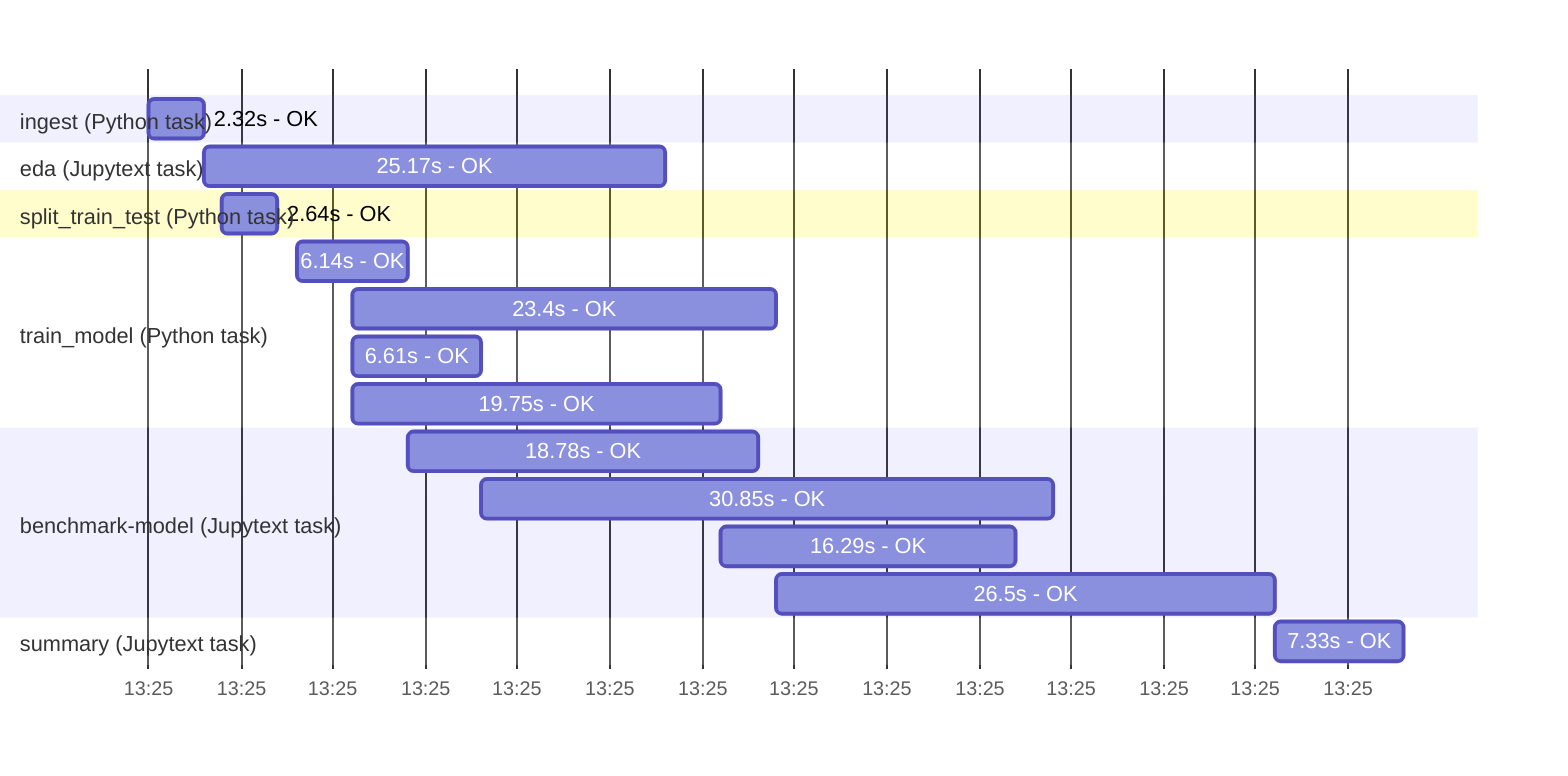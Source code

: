 gantt
    %% Mermaid input file for drawing Gantt chart of runlog runtimes
    %% See https://mermaid-js.github.io/mermaid/#/gantt
    %%
    axisFormat %H:%M
    %%
    %% Give timestamps as unix timestamps (ms)
    dateFormat x
    %%
    section ingest (Python task)
    2.32s - OK : , 1689921320 , 1689921323 
    section eda (Jupytext task)
    25.17s - OK : , 1689921323 , 1689921348 
    section split_train_test (Python task)
    2.64s - OK : , 1689921324 , 1689921327 
    section train_model (Python task)
    6.14s - OK : , 1689921328 , 1689921334 
    section train_model (Python task)
    23.4s - OK : , 1689921331 , 1689921354 
    section train_model (Python task)
    6.61s - OK : , 1689921331 , 1689921338 
    section train_model (Python task)
    19.75s - OK : , 1689921331 , 1689921351 
    section benchmark-model (Jupytext task)
    18.78s - OK : , 1689921334 , 1689921353 
    section benchmark-model (Jupytext task)
    30.85s - OK : , 1689921338 , 1689921369 
    section benchmark-model (Jupytext task)
    16.29s - OK : , 1689921351 , 1689921367 
    section benchmark-model (Jupytext task)
    26.5s - OK : , 1689921354 , 1689921381 
    section summary (Jupytext task)
    7.33s - OK : , 1689921381 , 1689921388